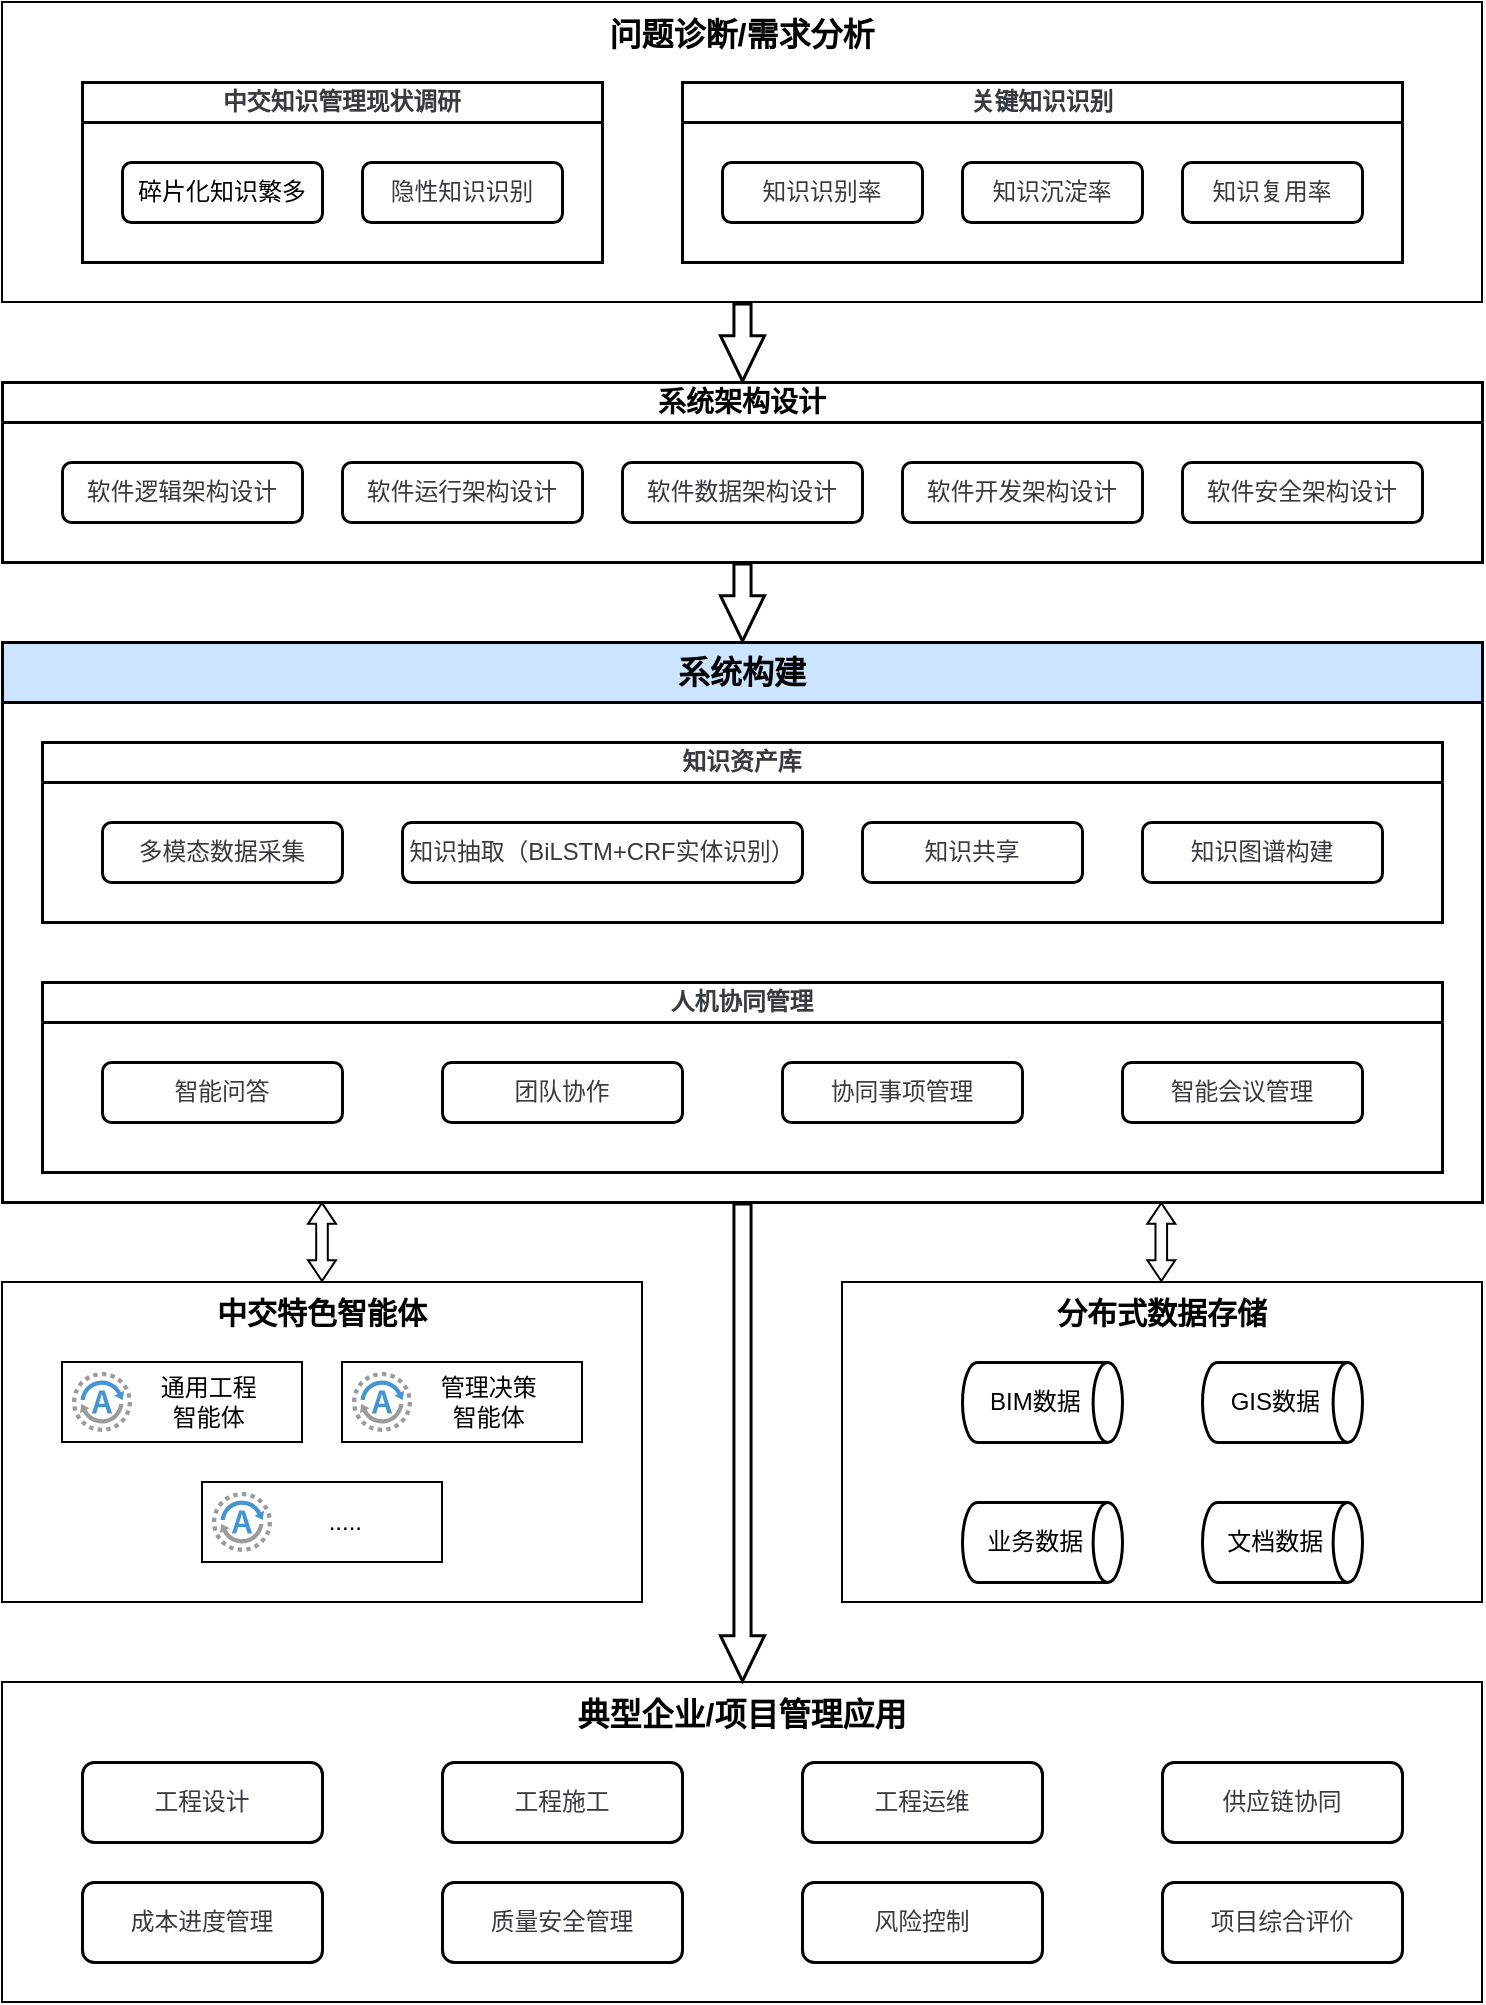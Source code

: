 <mxfile version="26.1.1">
  <diagram name="软件架构和标准体系技术路线图" id="5ruRkja_4Q2_cKYJZjN-">
    <mxGraphModel dx="3124" dy="1620" grid="1" gridSize="10" guides="1" tooltips="1" connect="1" arrows="1" fold="1" page="1" pageScale="1" pageWidth="827" pageHeight="1169" math="0" shadow="0">
      <root>
        <mxCell id="0" />
        <mxCell id="1" parent="0" />
        <mxCell id="-YfhJL4qU9Dbgszy67ls-17" value="&lt;div style=&quot;text-align: start;&quot;&gt;&lt;span style=&quot;background-color: transparent; white-space-collapse: preserve;&quot;&gt;系统构建&lt;/span&gt;&lt;/div&gt;" style="swimlane;whiteSpace=wrap;html=1;startSize=30;fontSize=16;fontStyle=1;fontFamily=Helvetica;fillColor=#CCE5FF;fontColor=default;labelBackgroundColor=none;strokeWidth=1.5;" vertex="1" parent="1">
          <mxGeometry x="160" y="400" width="740" height="280" as="geometry" />
        </mxCell>
        <mxCell id="-YfhJL4qU9Dbgszy67ls-18" value="&lt;div style=&quot;text-align: start;&quot;&gt;&lt;span style=&quot;background-color: transparent; font-size: 11.9px; white-space-collapse: preserve;&quot;&gt;&lt;font color=&quot;#383a42&quot;&gt;&lt;b&gt;知识资产库&lt;/b&gt;&lt;/font&gt;&lt;/span&gt;&lt;/div&gt;" style="swimlane;whiteSpace=wrap;html=1;fontStyle=0;startSize=20;strokeWidth=1.5;" vertex="1" parent="-YfhJL4qU9Dbgszy67ls-17">
          <mxGeometry x="20" y="50" width="700" height="90" as="geometry" />
        </mxCell>
        <mxCell id="-YfhJL4qU9Dbgszy67ls-55" value="&lt;div style=&quot;text-align: start;&quot;&gt;&lt;font color=&quot;#383a42&quot;&gt;&lt;span style=&quot;font-size: 11.9px; white-space-collapse: preserve; background-color: rgb(255, 255, 255);&quot;&gt;多模态数据采集&lt;/span&gt;&lt;/font&gt;&lt;/div&gt;" style="rounded=1;whiteSpace=wrap;html=1;fontFamily=Helvetica;strokeWidth=1.5;" vertex="1" parent="-YfhJL4qU9Dbgszy67ls-18">
          <mxGeometry x="30" y="40" width="120" height="30" as="geometry" />
        </mxCell>
        <mxCell id="-YfhJL4qU9Dbgszy67ls-56" value="&lt;div style=&quot;text-align: start;&quot;&gt;&lt;font color=&quot;#383a42&quot;&gt;&lt;span style=&quot;font-size: 11.9px; white-space-collapse: preserve;&quot;&gt;知识抽取（BiLSTM+CRF实体识别）&lt;/span&gt;&lt;/font&gt;&lt;/div&gt;" style="rounded=1;whiteSpace=wrap;html=1;fontFamily=Helvetica;strokeWidth=1.5;" vertex="1" parent="-YfhJL4qU9Dbgszy67ls-18">
          <mxGeometry x="180" y="40" width="200" height="30" as="geometry" />
        </mxCell>
        <mxCell id="-YfhJL4qU9Dbgszy67ls-64" value="&lt;div style=&quot;text-align: start;&quot;&gt;&lt;font color=&quot;#383a42&quot;&gt;&lt;span style=&quot;font-size: 11.9px; white-space-collapse: preserve; background-color: rgb(255, 255, 255);&quot;&gt;知识共享&lt;/span&gt;&lt;/font&gt;&lt;/div&gt;" style="rounded=1;whiteSpace=wrap;html=1;fontFamily=Helvetica;strokeWidth=1.5;" vertex="1" parent="-YfhJL4qU9Dbgszy67ls-18">
          <mxGeometry x="410" y="40" width="110" height="30" as="geometry" />
        </mxCell>
        <mxCell id="-YfhJL4qU9Dbgszy67ls-65" value="&lt;div style=&quot;text-align: start;&quot;&gt;&lt;font color=&quot;#383a42&quot;&gt;&lt;span style=&quot;font-size: 11.9px; white-space-collapse: preserve; background-color: rgb(255, 255, 255);&quot;&gt;知识图谱构建&lt;/span&gt;&lt;/font&gt;&lt;/div&gt;" style="rounded=1;whiteSpace=wrap;html=1;fontFamily=Helvetica;strokeWidth=1.5;" vertex="1" parent="-YfhJL4qU9Dbgszy67ls-18">
          <mxGeometry x="550" y="40" width="120" height="30" as="geometry" />
        </mxCell>
        <mxCell id="-YfhJL4qU9Dbgszy67ls-21" value="&lt;div style=&quot;text-align: start;&quot;&gt;&lt;span style=&quot;background-color: transparent; font-size: 11.9px; white-space-collapse: preserve;&quot;&gt;&lt;font color=&quot;#383a42&quot;&gt;&lt;b&gt;人机协同管理&lt;/b&gt;&lt;/font&gt;&lt;/span&gt;&lt;/div&gt;" style="swimlane;whiteSpace=wrap;html=1;fontStyle=0;startSize=20;strokeWidth=1.5;" vertex="1" parent="-YfhJL4qU9Dbgszy67ls-17">
          <mxGeometry x="20" y="170" width="700" height="95" as="geometry" />
        </mxCell>
        <mxCell id="-YfhJL4qU9Dbgszy67ls-22" value="&lt;div style=&quot;text-align: start;&quot;&gt;&lt;font color=&quot;#383a42&quot;&gt;&lt;span style=&quot;font-size: 11.9px; white-space-collapse: preserve; background-color: rgb(255, 255, 255);&quot;&gt;智能问答&lt;/span&gt;&lt;/font&gt;&lt;/div&gt;" style="rounded=1;whiteSpace=wrap;html=1;fontFamily=Helvetica;strokeWidth=1.5;" vertex="1" parent="-YfhJL4qU9Dbgszy67ls-21">
          <mxGeometry x="30" y="40" width="120" height="30" as="geometry" />
        </mxCell>
        <mxCell id="-YfhJL4qU9Dbgszy67ls-23" value="&lt;div style=&quot;text-align: start;&quot;&gt;&lt;font color=&quot;#383a42&quot;&gt;&lt;span style=&quot;font-size: 11.9px; white-space-collapse: preserve; background-color: rgb(255, 255, 255);&quot;&gt;协同事项管理&lt;/span&gt;&lt;/font&gt;&lt;/div&gt;" style="rounded=1;whiteSpace=wrap;html=1;fontFamily=Helvetica;strokeWidth=1.5;" vertex="1" parent="-YfhJL4qU9Dbgszy67ls-21">
          <mxGeometry x="370" y="40" width="120" height="30" as="geometry" />
        </mxCell>
        <mxCell id="-YfhJL4qU9Dbgszy67ls-24" value="&lt;div style=&quot;text-align: start;&quot;&gt;&lt;font color=&quot;#383a42&quot;&gt;&lt;span style=&quot;font-size: 11.9px; white-space-collapse: preserve; background-color: rgb(255, 255, 255);&quot;&gt;智能会议管理&lt;/span&gt;&lt;/font&gt;&lt;/div&gt;" style="rounded=1;whiteSpace=wrap;html=1;fontFamily=Helvetica;strokeWidth=1.5;" vertex="1" parent="-YfhJL4qU9Dbgszy67ls-21">
          <mxGeometry x="540" y="40" width="120" height="30" as="geometry" />
        </mxCell>
        <mxCell id="-YfhJL4qU9Dbgszy67ls-72" value="&lt;div style=&quot;text-align: start;&quot;&gt;&lt;font color=&quot;#383a42&quot;&gt;&lt;span style=&quot;font-size: 11.9px; white-space-collapse: preserve; background-color: rgb(255, 255, 255);&quot;&gt;团队协作&lt;/span&gt;&lt;/font&gt;&lt;/div&gt;" style="rounded=1;whiteSpace=wrap;html=1;fontFamily=Helvetica;strokeWidth=1.5;" vertex="1" parent="-YfhJL4qU9Dbgszy67ls-21">
          <mxGeometry x="200" y="40" width="120" height="30" as="geometry" />
        </mxCell>
        <mxCell id="-YfhJL4qU9Dbgszy67ls-95" value="" style="shape=flexArrow;endArrow=classic;startArrow=classic;html=1;rounded=0;width=5.797;endSize=3.145;endWidth=7.168;startWidth=7.168;startSize=3.145;" edge="1" parent="-YfhJL4qU9Dbgszy67ls-17" source="-YfhJL4qU9Dbgszy67ls-86">
          <mxGeometry width="100" height="100" relative="1" as="geometry">
            <mxPoint x="140" y="360" as="sourcePoint" />
            <mxPoint x="160" y="280" as="targetPoint" />
          </mxGeometry>
        </mxCell>
        <mxCell id="-YfhJL4qU9Dbgszy67ls-38" value="&lt;span style=&quot;text-align: start; white-space-collapse: preserve;&quot;&gt;系统架构设计&lt;/span&gt;" style="swimlane;whiteSpace=wrap;html=1;startSize=20;fontSize=14;fontStyle=1;fontFamily=Helvetica;fillColor=none;fontColor=default;labelBackgroundColor=none;strokeWidth=1.5;" vertex="1" parent="1">
          <mxGeometry x="160" y="270" width="740" height="90" as="geometry" />
        </mxCell>
        <mxCell id="-YfhJL4qU9Dbgszy67ls-43" value="&lt;div style=&quot;text-align: start;&quot;&gt;&lt;font color=&quot;#383a42&quot;&gt;&lt;span style=&quot;font-size: 11.9px; white-space-collapse: preserve; background-color: rgb(255, 255, 255);&quot;&gt;软件逻辑架构设计&lt;/span&gt;&lt;/font&gt;&lt;/div&gt;" style="rounded=1;whiteSpace=wrap;html=1;fontFamily=Helvetica;strokeWidth=1.5;" vertex="1" parent="-YfhJL4qU9Dbgszy67ls-38">
          <mxGeometry x="30" y="40" width="120" height="30" as="geometry" />
        </mxCell>
        <mxCell id="-YfhJL4qU9Dbgszy67ls-46" value="&lt;div style=&quot;text-align: start;&quot;&gt;&lt;font color=&quot;#383a42&quot;&gt;&lt;span style=&quot;font-size: 11.9px; white-space-collapse: preserve; background-color: rgb(255, 255, 255);&quot;&gt;软件运行架构设计&lt;/span&gt;&lt;/font&gt;&lt;/div&gt;" style="rounded=1;whiteSpace=wrap;html=1;fontFamily=Helvetica;strokeWidth=1.5;" vertex="1" parent="-YfhJL4qU9Dbgszy67ls-38">
          <mxGeometry x="170" y="40" width="120" height="30" as="geometry" />
        </mxCell>
        <mxCell id="-YfhJL4qU9Dbgszy67ls-47" value="&lt;div style=&quot;text-align: start;&quot;&gt;&lt;font color=&quot;#383a42&quot;&gt;&lt;span style=&quot;font-size: 11.9px; white-space-collapse: preserve; background-color: rgb(255, 255, 255);&quot;&gt;软件数据架构设计&lt;/span&gt;&lt;/font&gt;&lt;/div&gt;" style="rounded=1;whiteSpace=wrap;html=1;fontFamily=Helvetica;strokeWidth=1.5;" vertex="1" parent="-YfhJL4qU9Dbgszy67ls-38">
          <mxGeometry x="310" y="40" width="120" height="30" as="geometry" />
        </mxCell>
        <mxCell id="-YfhJL4qU9Dbgszy67ls-48" value="&lt;div style=&quot;text-align: start;&quot;&gt;&lt;font color=&quot;#383a42&quot;&gt;&lt;span style=&quot;font-size: 11.9px; white-space-collapse: preserve; background-color: rgb(255, 255, 255);&quot;&gt;软件开发架构设计&lt;/span&gt;&lt;/font&gt;&lt;/div&gt;" style="rounded=1;whiteSpace=wrap;html=1;fontFamily=Helvetica;strokeWidth=1.5;" vertex="1" parent="-YfhJL4qU9Dbgszy67ls-38">
          <mxGeometry x="450" y="40" width="120" height="30" as="geometry" />
        </mxCell>
        <mxCell id="-YfhJL4qU9Dbgszy67ls-49" value="&lt;div style=&quot;text-align: start;&quot;&gt;&lt;font color=&quot;#383a42&quot;&gt;&lt;span style=&quot;font-size: 11.9px; white-space-collapse: preserve; background-color: rgb(255, 255, 255);&quot;&gt;软件安全架构设计&lt;/span&gt;&lt;/font&gt;&lt;/div&gt;" style="rounded=1;whiteSpace=wrap;html=1;fontFamily=Helvetica;strokeWidth=1.5;" vertex="1" parent="-YfhJL4qU9Dbgszy67ls-38">
          <mxGeometry x="590" y="40" width="120" height="30" as="geometry" />
        </mxCell>
        <mxCell id="-YfhJL4qU9Dbgszy67ls-50" value="" style="shape=flexArrow;endArrow=classic;html=1;rounded=0;exitX=0.5;exitY=1;exitDx=0;exitDy=0;entryX=0.5;entryY=0;entryDx=0;entryDy=0;endWidth=11.944;endSize=7.056;width=8.056;strokeWidth=1.5;" edge="1" parent="1" target="-YfhJL4qU9Dbgszy67ls-38">
          <mxGeometry width="50" height="50" relative="1" as="geometry">
            <mxPoint x="530" y="230" as="sourcePoint" />
            <mxPoint x="590" y="260" as="targetPoint" />
          </mxGeometry>
        </mxCell>
        <mxCell id="-YfhJL4qU9Dbgszy67ls-71" value="" style="shape=flexArrow;endArrow=classic;html=1;rounded=0;exitX=0.5;exitY=1;exitDx=0;exitDy=0;entryX=0.5;entryY=0;entryDx=0;entryDy=0;endWidth=11.944;endSize=7.056;width=8.056;strokeWidth=1.5;" edge="1" parent="1" source="-YfhJL4qU9Dbgszy67ls-38" target="-YfhJL4qU9Dbgszy67ls-17">
          <mxGeometry width="50" height="50" relative="1" as="geometry">
            <mxPoint x="540" y="240" as="sourcePoint" />
            <mxPoint x="540" y="280" as="targetPoint" />
          </mxGeometry>
        </mxCell>
        <mxCell id="-YfhJL4qU9Dbgszy67ls-84" value="" style="group" vertex="1" connectable="0" parent="1">
          <mxGeometry x="160" y="80" width="740" height="150" as="geometry" />
        </mxCell>
        <mxCell id="-YfhJL4qU9Dbgszy67ls-83" value="问题诊断/需求分析" style="rounded=0;whiteSpace=wrap;html=1;verticalAlign=top;fontSize=16;fontStyle=1;fillColor=none;" vertex="1" parent="-YfhJL4qU9Dbgszy67ls-84">
          <mxGeometry width="740" height="150" as="geometry" />
        </mxCell>
        <mxCell id="-YfhJL4qU9Dbgszy67ls-4" value="&lt;span style=&quot;color: rgb(56, 58, 66); font-size: 11.9px; text-align: start; white-space-collapse: preserve; background-color: rgb(255, 255, 255);&quot;&gt;&lt;b style=&quot;&quot;&gt;&lt;font face=&quot;Helvetica&quot;&gt;中交知识管理现状调研&lt;/font&gt;&lt;/b&gt;&lt;/span&gt;" style="swimlane;whiteSpace=wrap;html=1;fontStyle=0;startSize=20;strokeWidth=1.5;" vertex="1" parent="-YfhJL4qU9Dbgszy67ls-84">
          <mxGeometry x="40" y="40" width="260" height="90" as="geometry" />
        </mxCell>
        <mxCell id="-YfhJL4qU9Dbgszy67ls-5" value="碎片化知识繁多" style="rounded=1;whiteSpace=wrap;html=1;fontFamily=Helvetica;strokeWidth=1.5;" vertex="1" parent="-YfhJL4qU9Dbgszy67ls-4">
          <mxGeometry x="20" y="40" width="100" height="30" as="geometry" />
        </mxCell>
        <mxCell id="-YfhJL4qU9Dbgszy67ls-6" value="&lt;span style=&quot;color: rgb(56, 58, 66); font-size: 11.9px; text-align: start; white-space-collapse: preserve; background-color: rgb(255, 255, 255);&quot;&gt;隐性知识识别&lt;/span&gt;" style="rounded=1;whiteSpace=wrap;html=1;fontFamily=Helvetica;strokeWidth=1.5;" vertex="1" parent="-YfhJL4qU9Dbgszy67ls-4">
          <mxGeometry x="140" y="40" width="100" height="30" as="geometry" />
        </mxCell>
        <mxCell id="-YfhJL4qU9Dbgszy67ls-10" value="&lt;span style=&quot;color: rgb(56, 58, 66); font-size: 11.9px; text-align: start; white-space-collapse: preserve; background-color: rgb(255, 255, 255);&quot;&gt;&lt;b style=&quot;&quot;&gt;&lt;font face=&quot;Helvetica&quot;&gt;关键知识识别&lt;/font&gt;&lt;/b&gt;&lt;/span&gt;" style="swimlane;whiteSpace=wrap;html=1;fontStyle=0;startSize=20;strokeWidth=1.5;" vertex="1" parent="-YfhJL4qU9Dbgszy67ls-84">
          <mxGeometry x="340" y="40" width="360" height="90" as="geometry" />
        </mxCell>
        <mxCell id="-YfhJL4qU9Dbgszy67ls-14" value="&lt;div style=&quot;text-align: start;&quot;&gt;&lt;font color=&quot;#383a42&quot;&gt;&lt;span style=&quot;font-size: 11.9px; white-space-collapse: preserve; background-color: rgb(255, 255, 255);&quot;&gt;知识识别率&lt;/span&gt;&lt;/font&gt;&lt;/div&gt;" style="rounded=1;whiteSpace=wrap;html=1;fontFamily=Helvetica;strokeWidth=1.5;" vertex="1" parent="-YfhJL4qU9Dbgszy67ls-10">
          <mxGeometry x="20" y="40" width="100" height="30" as="geometry" />
        </mxCell>
        <mxCell id="-YfhJL4qU9Dbgszy67ls-15" value="&lt;div style=&quot;text-align: start;&quot;&gt;&lt;font color=&quot;#383a42&quot;&gt;&lt;span style=&quot;font-size: 11.9px; white-space-collapse: preserve; background-color: rgb(255, 255, 255);&quot;&gt;知识沉淀率&lt;/span&gt;&lt;/font&gt;&lt;/div&gt;" style="rounded=1;whiteSpace=wrap;html=1;fontFamily=Helvetica;strokeWidth=1.5;" vertex="1" parent="-YfhJL4qU9Dbgszy67ls-10">
          <mxGeometry x="140" y="40" width="90" height="30" as="geometry" />
        </mxCell>
        <mxCell id="-YfhJL4qU9Dbgszy67ls-16" value="&lt;div style=&quot;text-align: start;&quot;&gt;&lt;font color=&quot;#383a42&quot;&gt;&lt;span style=&quot;font-size: 11.9px; white-space-collapse: preserve; background-color: rgb(255, 255, 255);&quot;&gt;知识复用率&lt;/span&gt;&lt;/font&gt;&lt;/div&gt;" style="rounded=1;whiteSpace=wrap;html=1;fontFamily=Helvetica;strokeWidth=1.5;" vertex="1" parent="-YfhJL4qU9Dbgszy67ls-10">
          <mxGeometry x="250" y="40" width="90" height="30" as="geometry" />
        </mxCell>
        <mxCell id="-YfhJL4qU9Dbgszy67ls-85" value="" style="group" vertex="1" connectable="0" parent="1">
          <mxGeometry x="160" y="920" width="740" height="160" as="geometry" />
        </mxCell>
        <mxCell id="-YfhJL4qU9Dbgszy67ls-73" value="典型企业/项目管理应用" style="rounded=0;whiteSpace=wrap;html=1;verticalAlign=top;fontSize=16;fontStyle=1;fillColor=none;" vertex="1" parent="-YfhJL4qU9Dbgszy67ls-85">
          <mxGeometry width="740" height="160" as="geometry" />
        </mxCell>
        <mxCell id="-YfhJL4qU9Dbgszy67ls-75" value="&lt;div style=&quot;text-align: start;&quot;&gt;&lt;span style=&quot;color: rgb(56, 58, 66); font-size: 11.9px; white-space-collapse: preserve; background-color: rgb(255, 255, 255);&quot;&gt;工程设计&lt;/span&gt;&lt;/div&gt;" style="rounded=1;whiteSpace=wrap;html=1;fontFamily=Helvetica;strokeWidth=1.5;" vertex="1" parent="-YfhJL4qU9Dbgszy67ls-85">
          <mxGeometry x="40" y="40" width="120" height="40" as="geometry" />
        </mxCell>
        <mxCell id="-YfhJL4qU9Dbgszy67ls-76" value="&lt;div style=&quot;text-align: start;&quot;&gt;&lt;span style=&quot;color: rgb(56, 58, 66); font-size: 11.9px; white-space-collapse: preserve; background-color: rgb(255, 255, 255);&quot;&gt;工程施工&lt;/span&gt;&lt;/div&gt;" style="rounded=1;whiteSpace=wrap;html=1;fontFamily=Helvetica;strokeWidth=1.5;" vertex="1" parent="-YfhJL4qU9Dbgszy67ls-85">
          <mxGeometry x="220" y="40" width="120" height="40" as="geometry" />
        </mxCell>
        <mxCell id="-YfhJL4qU9Dbgszy67ls-77" value="&lt;div style=&quot;text-align: start;&quot;&gt;&lt;span style=&quot;color: rgb(56, 58, 66); font-size: 11.9px; white-space-collapse: preserve; background-color: rgb(255, 255, 255);&quot;&gt;工程运维&lt;/span&gt;&lt;/div&gt;" style="rounded=1;whiteSpace=wrap;html=1;fontFamily=Helvetica;strokeWidth=1.5;" vertex="1" parent="-YfhJL4qU9Dbgszy67ls-85">
          <mxGeometry x="400" y="40" width="120" height="40" as="geometry" />
        </mxCell>
        <mxCell id="-YfhJL4qU9Dbgszy67ls-78" value="&lt;div style=&quot;text-align: start;&quot;&gt;&lt;span style=&quot;color: rgb(56, 58, 66); font-size: 11.9px; white-space-collapse: preserve; background-color: rgb(255, 255, 255);&quot;&gt;供应链协同&lt;/span&gt;&lt;/div&gt;" style="rounded=1;whiteSpace=wrap;html=1;fontFamily=Helvetica;strokeWidth=1.5;" vertex="1" parent="-YfhJL4qU9Dbgszy67ls-85">
          <mxGeometry x="580" y="40" width="120" height="40" as="geometry" />
        </mxCell>
        <mxCell id="-YfhJL4qU9Dbgszy67ls-79" value="&lt;div style=&quot;text-align: start;&quot;&gt;&lt;span style=&quot;color: rgb(56, 58, 66); font-size: 11.9px; white-space-collapse: preserve; background-color: rgb(255, 255, 255);&quot;&gt;成本进度管理&lt;/span&gt;&lt;/div&gt;" style="rounded=1;whiteSpace=wrap;html=1;fontFamily=Helvetica;strokeWidth=1.5;" vertex="1" parent="-YfhJL4qU9Dbgszy67ls-85">
          <mxGeometry x="40" y="100" width="120" height="40" as="geometry" />
        </mxCell>
        <mxCell id="-YfhJL4qU9Dbgszy67ls-80" value="&lt;div style=&quot;text-align: start;&quot;&gt;&lt;span style=&quot;color: rgb(56, 58, 66); font-size: 11.9px; white-space-collapse: preserve; background-color: rgb(255, 255, 255);&quot;&gt;质量安全管理&lt;/span&gt;&lt;/div&gt;" style="rounded=1;whiteSpace=wrap;html=1;fontFamily=Helvetica;strokeWidth=1.5;" vertex="1" parent="-YfhJL4qU9Dbgszy67ls-85">
          <mxGeometry x="220" y="100" width="120" height="40" as="geometry" />
        </mxCell>
        <mxCell id="-YfhJL4qU9Dbgszy67ls-81" value="&lt;div style=&quot;text-align: start;&quot;&gt;&lt;span style=&quot;color: rgb(56, 58, 66); font-size: 11.9px; white-space-collapse: preserve; background-color: rgb(255, 255, 255);&quot;&gt;风险控制&lt;/span&gt;&lt;/div&gt;" style="rounded=1;whiteSpace=wrap;html=1;fontFamily=Helvetica;strokeWidth=1.5;" vertex="1" parent="-YfhJL4qU9Dbgszy67ls-85">
          <mxGeometry x="400" y="100" width="120" height="40" as="geometry" />
        </mxCell>
        <mxCell id="-YfhJL4qU9Dbgszy67ls-82" value="&lt;div style=&quot;text-align: start;&quot;&gt;&lt;span style=&quot;color: rgb(56, 58, 66); font-size: 11.9px; white-space-collapse: preserve; background-color: rgb(255, 255, 255);&quot;&gt;项目综合评价&lt;/span&gt;&lt;/div&gt;" style="rounded=1;whiteSpace=wrap;html=1;fontFamily=Helvetica;strokeWidth=1.5;" vertex="1" parent="-YfhJL4qU9Dbgszy67ls-85">
          <mxGeometry x="580" y="100" width="120" height="40" as="geometry" />
        </mxCell>
        <mxCell id="-YfhJL4qU9Dbgszy67ls-86" value="中交特色智能体" style="rounded=0;whiteSpace=wrap;html=1;verticalAlign=top;fontSize=15;fontStyle=1;fillColor=none;" vertex="1" parent="1">
          <mxGeometry x="160" y="720" width="320" height="160" as="geometry" />
        </mxCell>
        <mxCell id="-YfhJL4qU9Dbgszy67ls-87" value="" style="group;align=right;" vertex="1" connectable="0" parent="1">
          <mxGeometry x="190" y="760" width="120" height="40" as="geometry" />
        </mxCell>
        <mxCell id="-YfhJL4qU9Dbgszy67ls-70" value="&amp;nbsp; &amp;nbsp; &amp;nbsp; &amp;nbsp; 通用工程&lt;div&gt;&amp;nbsp; &amp;nbsp; &amp;nbsp; &amp;nbsp; 智能体&lt;/div&gt;" style="rounded=0;whiteSpace=wrap;html=1;align=center;" vertex="1" parent="-YfhJL4qU9Dbgszy67ls-87">
          <mxGeometry width="120" height="40" as="geometry" />
        </mxCell>
        <mxCell id="-YfhJL4qU9Dbgszy67ls-69" value="" style="shadow=0;dashed=0;html=1;strokeColor=none;fillColor=#4495D1;labelPosition=center;verticalLabelPosition=bottom;verticalAlign=top;align=center;outlineConnect=0;shape=mxgraph.veeam.2d.agent;pointerEvents=1;" vertex="1" parent="-YfhJL4qU9Dbgszy67ls-87">
          <mxGeometry x="5" y="5" width="30" height="30" as="geometry" />
        </mxCell>
        <mxCell id="-YfhJL4qU9Dbgszy67ls-88" value="" style="group;align=right;" vertex="1" connectable="0" parent="1">
          <mxGeometry x="330" y="760" width="120" height="40" as="geometry" />
        </mxCell>
        <mxCell id="-YfhJL4qU9Dbgszy67ls-89" value="&amp;nbsp; &amp;nbsp; &amp;nbsp; &amp;nbsp; 管理决策&lt;div&gt;&amp;nbsp; &amp;nbsp; &amp;nbsp; &amp;nbsp; 智能体&lt;/div&gt;" style="rounded=0;whiteSpace=wrap;html=1;align=center;" vertex="1" parent="-YfhJL4qU9Dbgszy67ls-88">
          <mxGeometry width="120" height="40" as="geometry" />
        </mxCell>
        <mxCell id="-YfhJL4qU9Dbgszy67ls-90" value="" style="shadow=0;dashed=0;html=1;strokeColor=none;fillColor=#4495D1;labelPosition=center;verticalLabelPosition=bottom;verticalAlign=top;align=center;outlineConnect=0;shape=mxgraph.veeam.2d.agent;pointerEvents=1;" vertex="1" parent="-YfhJL4qU9Dbgszy67ls-88">
          <mxGeometry x="5" y="5" width="30" height="30" as="geometry" />
        </mxCell>
        <mxCell id="-YfhJL4qU9Dbgszy67ls-91" value="" style="group;align=right;" vertex="1" connectable="0" parent="1">
          <mxGeometry x="260" y="820" width="120" height="40" as="geometry" />
        </mxCell>
        <mxCell id="-YfhJL4qU9Dbgszy67ls-92" value="&amp;nbsp; &amp;nbsp; &amp;nbsp; &amp;nbsp;....." style="rounded=0;whiteSpace=wrap;html=1;align=center;" vertex="1" parent="-YfhJL4qU9Dbgszy67ls-91">
          <mxGeometry width="120" height="40" as="geometry" />
        </mxCell>
        <mxCell id="-YfhJL4qU9Dbgszy67ls-93" value="" style="shadow=0;dashed=0;html=1;strokeColor=none;fillColor=#4495D1;labelPosition=center;verticalLabelPosition=bottom;verticalAlign=top;align=center;outlineConnect=0;shape=mxgraph.veeam.2d.agent;pointerEvents=1;" vertex="1" parent="-YfhJL4qU9Dbgszy67ls-91">
          <mxGeometry x="5" y="5" width="30" height="30" as="geometry" />
        </mxCell>
        <mxCell id="-YfhJL4qU9Dbgszy67ls-94" value="分布式数据存储" style="rounded=0;whiteSpace=wrap;html=1;verticalAlign=top;fontSize=15;fontStyle=1;fillColor=none;" vertex="1" parent="1">
          <mxGeometry x="580" y="720" width="320" height="160" as="geometry" />
        </mxCell>
        <mxCell id="-YfhJL4qU9Dbgszy67ls-96" value="" style="shape=flexArrow;endArrow=classic;startArrow=classic;html=1;rounded=0;width=5.797;endSize=3.145;endWidth=7.168;startWidth=7.168;startSize=3.145;" edge="1" parent="1">
          <mxGeometry width="100" height="100" relative="1" as="geometry">
            <mxPoint x="739.64" y="720" as="sourcePoint" />
            <mxPoint x="739.64" y="680" as="targetPoint" />
          </mxGeometry>
        </mxCell>
        <mxCell id="-YfhJL4qU9Dbgszy67ls-51" value="BIM数据&amp;nbsp;&amp;nbsp;" style="strokeWidth=1.5;html=1;shape=mxgraph.flowchart.direct_data;whiteSpace=wrap;align=center;" vertex="1" parent="1">
          <mxGeometry x="640" y="760" width="80" height="40" as="geometry" />
        </mxCell>
        <mxCell id="-YfhJL4qU9Dbgszy67ls-52" value="GIS数据&amp;nbsp;&amp;nbsp;" style="strokeWidth=1.5;html=1;shape=mxgraph.flowchart.direct_data;whiteSpace=wrap;" vertex="1" parent="1">
          <mxGeometry x="760" y="760" width="80" height="40" as="geometry" />
        </mxCell>
        <mxCell id="-YfhJL4qU9Dbgszy67ls-53" value="业务数据&amp;nbsp;&amp;nbsp;" style="strokeWidth=1.5;html=1;shape=mxgraph.flowchart.direct_data;whiteSpace=wrap;" vertex="1" parent="1">
          <mxGeometry x="640" y="830" width="80" height="40" as="geometry" />
        </mxCell>
        <mxCell id="-YfhJL4qU9Dbgszy67ls-54" value="文档数据&amp;nbsp;&amp;nbsp;" style="strokeWidth=1.5;html=1;shape=mxgraph.flowchart.direct_data;whiteSpace=wrap;" vertex="1" parent="1">
          <mxGeometry x="760" y="830" width="80" height="40" as="geometry" />
        </mxCell>
        <mxCell id="-YfhJL4qU9Dbgszy67ls-97" value="" style="shape=flexArrow;endArrow=classic;html=1;rounded=0;exitX=0.5;exitY=1;exitDx=0;exitDy=0;endWidth=11.944;endSize=7.056;width=8.056;strokeWidth=1.5;" edge="1" parent="1" source="-YfhJL4qU9Dbgszy67ls-17" target="-YfhJL4qU9Dbgszy67ls-73">
          <mxGeometry width="50" height="50" relative="1" as="geometry">
            <mxPoint x="529.64" y="820" as="sourcePoint" />
            <mxPoint x="529.64" y="860" as="targetPoint" />
          </mxGeometry>
        </mxCell>
      </root>
    </mxGraphModel>
  </diagram>
</mxfile>
